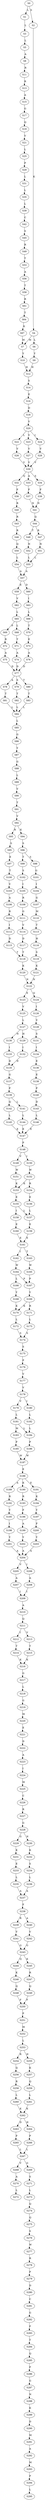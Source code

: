 strict digraph  {
	S0 -> S1 [ label = L ];
	S0 -> S2 [ label = S ];
	S1 -> S3 [ label = L ];
	S2 -> S4 [ label = K ];
	S3 -> S5 [ label = L ];
	S4 -> S6 [ label = L ];
	S4 -> S7 [ label = M ];
	S5 -> S8 [ label = A ];
	S6 -> S9 [ label = Y ];
	S7 -> S10 [ label = Y ];
	S8 -> S11 [ label = R ];
	S9 -> S12 [ label = H ];
	S10 -> S12 [ label = H ];
	S11 -> S13 [ label = R ];
	S12 -> S14 [ label = S ];
	S13 -> S15 [ label = A ];
	S14 -> S16 [ label = E ];
	S15 -> S17 [ label = G ];
	S16 -> S18 [ label = D ];
	S17 -> S19 [ label = Q ];
	S18 -> S20 [ label = V ];
	S19 -> S21 [ label = V ];
	S20 -> S22 [ label = L ];
	S20 -> S23 [ label = V ];
	S20 -> S24 [ label = I ];
	S21 -> S25 [ label = L ];
	S22 -> S26 [ label = V ];
	S23 -> S27 [ label = V ];
	S24 -> S28 [ label = V ];
	S25 -> S29 [ label = P ];
	S26 -> S30 [ label = V ];
	S27 -> S30 [ label = V ];
	S28 -> S30 [ label = V ];
	S29 -> S31 [ label = L ];
	S30 -> S32 [ label = Q ];
	S30 -> S33 [ label = A ];
	S30 -> S34 [ label = S ];
	S31 -> S35 [ label = L ];
	S32 -> S36 [ label = F ];
	S33 -> S37 [ label = F ];
	S34 -> S38 [ label = F ];
	S35 -> S39 [ label = L ];
	S36 -> S40 [ label = R ];
	S37 -> S41 [ label = N ];
	S38 -> S41 [ label = N ];
	S39 -> S42 [ label = C ];
	S40 -> S43 [ label = R ];
	S41 -> S44 [ label = Q ];
	S42 -> S45 [ label = S ];
	S43 -> S46 [ label = R ];
	S44 -> S47 [ label = R ];
	S44 -> S48 [ label = T ];
	S45 -> S49 [ label = R ];
	S46 -> S50 [ label = Q ];
	S47 -> S51 [ label = N ];
	S48 -> S52 [ label = N ];
	S49 -> S53 [ label = T ];
	S50 -> S54 [ label = L ];
	S51 -> S55 [ label = L ];
	S52 -> S55 [ label = L ];
	S53 -> S56 [ label = A ];
	S54 -> S57 [ label = A ];
	S55 -> S57 [ label = A ];
	S56 -> S58 [ label = T ];
	S57 -> S59 [ label = E ];
	S57 -> S60 [ label = D ];
	S58 -> S61 [ label = R ];
	S59 -> S62 [ label = V ];
	S60 -> S63 [ label = I ];
	S61 -> S64 [ label = T ];
	S62 -> S65 [ label = L ];
	S63 -> S66 [ label = L ];
	S64 -> S67 [ label = K ];
	S65 -> S68 [ label = L ];
	S65 -> S69 [ label = P ];
	S66 -> S70 [ label = T ];
	S67 -> S7 [ label = M ];
	S68 -> S71 [ label = T ];
	S69 -> S72 [ label = R ];
	S70 -> S73 [ label = E ];
	S71 -> S74 [ label = A ];
	S72 -> S75 [ label = A ];
	S73 -> S76 [ label = A ];
	S74 -> S77 [ label = D ];
	S75 -> S77 [ label = D ];
	S76 -> S77 [ label = D ];
	S77 -> S78 [ label = A ];
	S77 -> S79 [ label = S ];
	S77 -> S80 [ label = T ];
	S78 -> S81 [ label = T ];
	S79 -> S82 [ label = T ];
	S80 -> S83 [ label = T ];
	S81 -> S84 [ label = L ];
	S82 -> S84 [ label = L ];
	S83 -> S84 [ label = L ];
	S84 -> S85 [ label = L ];
	S85 -> S86 [ label = G ];
	S86 -> S87 [ label = Y ];
	S87 -> S88 [ label = G ];
	S88 -> S89 [ label = L ];
	S89 -> S90 [ label = V ];
	S90 -> S91 [ label = T ];
	S91 -> S92 [ label = V ];
	S92 -> S93 [ label = R ];
	S92 -> S94 [ label = K ];
	S93 -> S95 [ label = S ];
	S94 -> S96 [ label = S ];
	S95 -> S97 [ label = E ];
	S96 -> S98 [ label = S ];
	S96 -> S99 [ label = T ];
	S97 -> S100 [ label = T ];
	S98 -> S101 [ label = G ];
	S99 -> S102 [ label = S ];
	S100 -> S103 [ label = V ];
	S101 -> S104 [ label = I ];
	S102 -> S105 [ label = I ];
	S103 -> S106 [ label = A ];
	S104 -> S107 [ label = G ];
	S105 -> S108 [ label = R ];
	S106 -> S109 [ label = R ];
	S107 -> S110 [ label = M ];
	S108 -> S111 [ label = G ];
	S109 -> S112 [ label = I ];
	S110 -> S113 [ label = T ];
	S111 -> S114 [ label = V ];
	S112 -> S115 [ label = D ];
	S113 -> S116 [ label = H ];
	S114 -> S117 [ label = D ];
	S115 -> S118 [ label = T ];
	S116 -> S119 [ label = S ];
	S117 -> S118 [ label = T ];
	S118 -> S120 [ label = K ];
	S119 -> S121 [ label = K ];
	S120 -> S122 [ label = N ];
	S121 -> S122 [ label = N ];
	S122 -> S123 [ label = E ];
	S122 -> S124 [ label = Q ];
	S123 -> S125 [ label = V ];
	S124 -> S126 [ label = I ];
	S125 -> S127 [ label = L ];
	S126 -> S128 [ label = V ];
	S127 -> S129 [ label = H ];
	S127 -> S130 [ label = N ];
	S128 -> S131 [ label = S ];
	S129 -> S132 [ label = I ];
	S130 -> S133 [ label = I ];
	S131 -> S134 [ label = I ];
	S132 -> S135 [ label = D ];
	S133 -> S135 [ label = D ];
	S134 -> S136 [ label = E ];
	S135 -> S137 [ label = G ];
	S136 -> S138 [ label = E ];
	S137 -> S139 [ label = P ];
	S138 -> S140 [ label = P ];
	S139 -> S141 [ label = L ];
	S139 -> S142 [ label = Q ];
	S140 -> S143 [ label = D ];
	S141 -> S144 [ label = L ];
	S142 -> S145 [ label = L ];
	S143 -> S146 [ label = L ];
	S144 -> S147 [ label = E ];
	S145 -> S147 [ label = E ];
	S146 -> S147 [ label = E ];
	S147 -> S148 [ label = P ];
	S148 -> S149 [ label = V ];
	S148 -> S150 [ label = I ];
	S149 -> S151 [ label = W ];
	S150 -> S152 [ label = W ];
	S151 -> S153 [ label = K ];
	S152 -> S154 [ label = R ];
	S152 -> S153 [ label = K ];
	S153 -> S155 [ label = E ];
	S154 -> S156 [ label = E ];
	S155 -> S157 [ label = L ];
	S155 -> S158 [ label = I ];
	S156 -> S157 [ label = L ];
	S157 -> S159 [ label = E ];
	S158 -> S160 [ label = E ];
	S159 -> S161 [ label = E ];
	S160 -> S161 [ label = E ];
	S161 -> S162 [ label = I ];
	S161 -> S163 [ label = T ];
	S162 -> S164 [ label = W ];
	S163 -> S165 [ label = W ];
	S164 -> S166 [ label = L ];
	S164 -> S167 [ label = P ];
	S165 -> S167 [ label = P ];
	S166 -> S168 [ label = Y ];
	S167 -> S169 [ label = Y ];
	S168 -> S170 [ label = K ];
	S169 -> S170 [ label = K ];
	S169 -> S171 [ label = R ];
	S170 -> S172 [ label = L ];
	S171 -> S173 [ label = L ];
	S172 -> S174 [ label = S ];
	S173 -> S174 [ label = S ];
	S174 -> S175 [ label = S ];
	S175 -> S176 [ label = P ];
	S176 -> S177 [ label = V ];
	S177 -> S178 [ label = V ];
	S178 -> S179 [ label = V ];
	S178 -> S180 [ label = I ];
	S179 -> S181 [ label = L ];
	S180 -> S182 [ label = L ];
	S181 -> S183 [ label = M ];
	S181 -> S184 [ label = L ];
	S182 -> S184 [ label = L ];
	S183 -> S185 [ label = P ];
	S184 -> S186 [ label = P ];
	S185 -> S187 [ label = W ];
	S186 -> S187 [ label = W ];
	S187 -> S188 [ label = E ];
	S188 -> S189 [ label = A ];
	S188 -> S190 [ label = K ];
	S188 -> S191 [ label = E ];
	S189 -> S192 [ label = R ];
	S190 -> S193 [ label = R ];
	S191 -> S194 [ label = K ];
	S192 -> S195 [ label = Y ];
	S193 -> S196 [ label = F ];
	S194 -> S197 [ label = Y ];
	S195 -> S198 [ label = I ];
	S196 -> S199 [ label = A ];
	S197 -> S200 [ label = F ];
	S198 -> S201 [ label = Y ];
	S199 -> S202 [ label = Y ];
	S200 -> S203 [ label = Y ];
	S201 -> S204 [ label = A ];
	S202 -> S204 [ label = A ];
	S203 -> S204 [ label = A ];
	S204 -> S205 [ label = V ];
	S204 -> S206 [ label = I ];
	S205 -> S207 [ label = A ];
	S206 -> S208 [ label = A ];
	S207 -> S209 [ label = I ];
	S208 -> S209 [ label = I ];
	S209 -> S210 [ label = A ];
	S210 -> S211 [ label = Q ];
	S211 -> S212 [ label = I ];
	S211 -> S213 [ label = V ];
	S212 -> S214 [ label = T ];
	S213 -> S215 [ label = T ];
	S214 -> S216 [ label = K ];
	S215 -> S216 [ label = K ];
	S216 -> S217 [ label = G ];
	S217 -> S218 [ label = L ];
	S218 -> S219 [ label = G ];
	S219 -> S220 [ label = M ];
	S220 -> S221 [ label = E ];
	S221 -> S222 [ label = D ];
	S222 -> S223 [ label = A ];
	S223 -> S224 [ label = I ];
	S224 -> S225 [ label = M ];
	S225 -> S226 [ label = C ];
	S226 -> S227 [ label = R ];
	S227 -> S228 [ label = G ];
	S228 -> S229 [ label = G ];
	S228 -> S230 [ label = N ];
	S229 -> S231 [ label = K ];
	S230 -> S232 [ label = K ];
	S231 -> S233 [ label = E ];
	S232 -> S234 [ label = S ];
	S233 -> S235 [ label = L ];
	S234 -> S236 [ label = L ];
	S235 -> S237 [ label = A ];
	S236 -> S237 [ label = A ];
	S237 -> S238 [ label = F ];
	S238 -> S239 [ label = R ];
	S238 -> S240 [ label = A ];
	S239 -> S241 [ label = V ];
	S240 -> S242 [ label = V ];
	S241 -> S243 [ label = G ];
	S242 -> S243 [ label = G ];
	S243 -> S244 [ label = Q ];
	S243 -> S245 [ label = K ];
	S244 -> S246 [ label = K ];
	S245 -> S247 [ label = R ];
	S246 -> S248 [ label = Q ];
	S247 -> S249 [ label = Q ];
	S248 -> S250 [ label = F ];
	S249 -> S250 [ label = F ];
	S250 -> S251 [ label = P ];
	S251 -> S252 [ label = M ];
	S252 -> S253 [ label = L ];
	S253 -> S254 [ label = R ];
	S253 -> S255 [ label = H ];
	S254 -> S256 [ label = Q ];
	S255 -> S257 [ label = K ];
	S256 -> S258 [ label = R ];
	S257 -> S259 [ label = Q ];
	S258 -> S260 [ label = L ];
	S259 -> S261 [ label = L ];
	S260 -> S262 [ label = K ];
	S261 -> S262 [ label = K ];
	S262 -> S263 [ label = D ];
	S262 -> S264 [ label = H ];
	S263 -> S265 [ label = P ];
	S264 -> S266 [ label = P ];
	S265 -> S267 [ label = L ];
	S266 -> S267 [ label = L ];
	S267 -> S268 [ label = V ];
	S267 -> S269 [ label = G ];
	S268 -> S270 [ label = A ];
	S269 -> S271 [ label = S ];
	S270 -> S272 [ label = L ];
	S271 -> S273 [ label = L ];
	S273 -> S274 [ label = Q ];
	S274 -> S275 [ label = Q ];
	S275 -> S276 [ label = S ];
	S276 -> S277 [ label = W ];
	S277 -> S278 [ label = R ];
	S278 -> S279 [ label = P ];
	S279 -> S280 [ label = D ];
	S280 -> S281 [ label = C ];
	S281 -> S282 [ label = G ];
	S282 -> S283 [ label = F ];
	S283 -> S284 [ label = T ];
	S284 -> S285 [ label = Q ];
	S285 -> S286 [ label = P ];
	S286 -> S287 [ label = G ];
	S287 -> S288 [ label = N ];
	S288 -> S289 [ label = K ];
	S289 -> S290 [ label = D ];
	S290 -> S291 [ label = M ];
	S291 -> S292 [ label = A ];
	S292 -> S293 [ label = M ];
	S293 -> S294 [ label = P ];
	S294 -> S295 [ label = L ];
}
